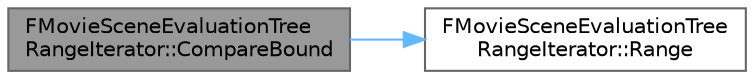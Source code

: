 digraph "FMovieSceneEvaluationTreeRangeIterator::CompareBound"
{
 // INTERACTIVE_SVG=YES
 // LATEX_PDF_SIZE
  bgcolor="transparent";
  edge [fontname=Helvetica,fontsize=10,labelfontname=Helvetica,labelfontsize=10];
  node [fontname=Helvetica,fontsize=10,shape=box,height=0.2,width=0.4];
  rankdir="LR";
  Node1 [id="Node000001",label="FMovieSceneEvaluationTree\lRangeIterator::CompareBound",height=0.2,width=0.4,color="gray40", fillcolor="grey60", style="filled", fontcolor="black",tooltip="Compare a bound with a range based on whether we're iterating forwards or backwards."];
  Node1 -> Node2 [id="edge1_Node000001_Node000002",color="steelblue1",style="solid",tooltip=" "];
  Node2 [id="Node000002",label="FMovieSceneEvaluationTree\lRangeIterator::Range",height=0.2,width=0.4,color="grey40", fillcolor="white", style="filled",URL="$d1/d3c/structFMovieSceneEvaluationTreeRangeIterator.html#a65d118a3dd81dd45d5a880f1a30218d9",tooltip="Get the current range."];
}
